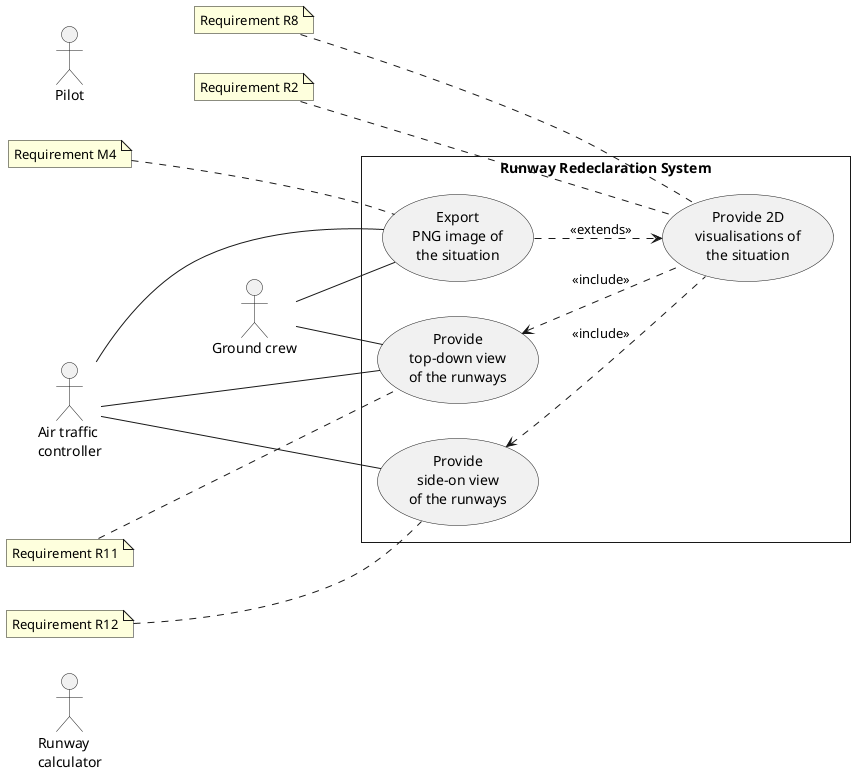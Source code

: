 @startuml

skinparam style strictuml
left to right direction

' ACTORS
actor "Runway\ncalculator" as rc
actor "Air traffic\ncontroller" as atc
actor "Ground crew" as gc
actor "Pilot" as p 

' REQUIREMENTS
note "Requirement R2" as R2
note "Requirement R8" as R8
note "Requirement R11" as R11
note "Requirement R12" as R12
' note "Requirement M2" as M2
note "Requirement M4" as M4
' note "Requirement M6" as M6

rectangle "Runway Redeclaration System" {

  ' USE CASES
  usecase "Provide\nside-on view\nof the runways" as sideviz_provide
  usecase "Provide\ntop-down view\nof the runways" as topdownviz_provide
  usecase "Provide 2D\nvisualisations of\nthe situation" as viz_provide
  usecase "Export\nPNG image of\nthe situation" as png_export
}

' RELATIONSHIPS
gc -- topdownviz_provide
gc -- png_export
atc -- topdownviz_provide
atc --- sideviz_provide
atc -- png_export

topdownviz_provide <.. viz_provide : <<include>>
sideviz_provide <.. viz_provide : <<include>>

png_export ..> viz_provide : <<extends>>




R2 .down.. viz_provide
R8 .down.. viz_provide
R11 .down.. topdownviz_provide
R12 .down.. sideviz_provide
M4 .down.. png_export


@enduml
